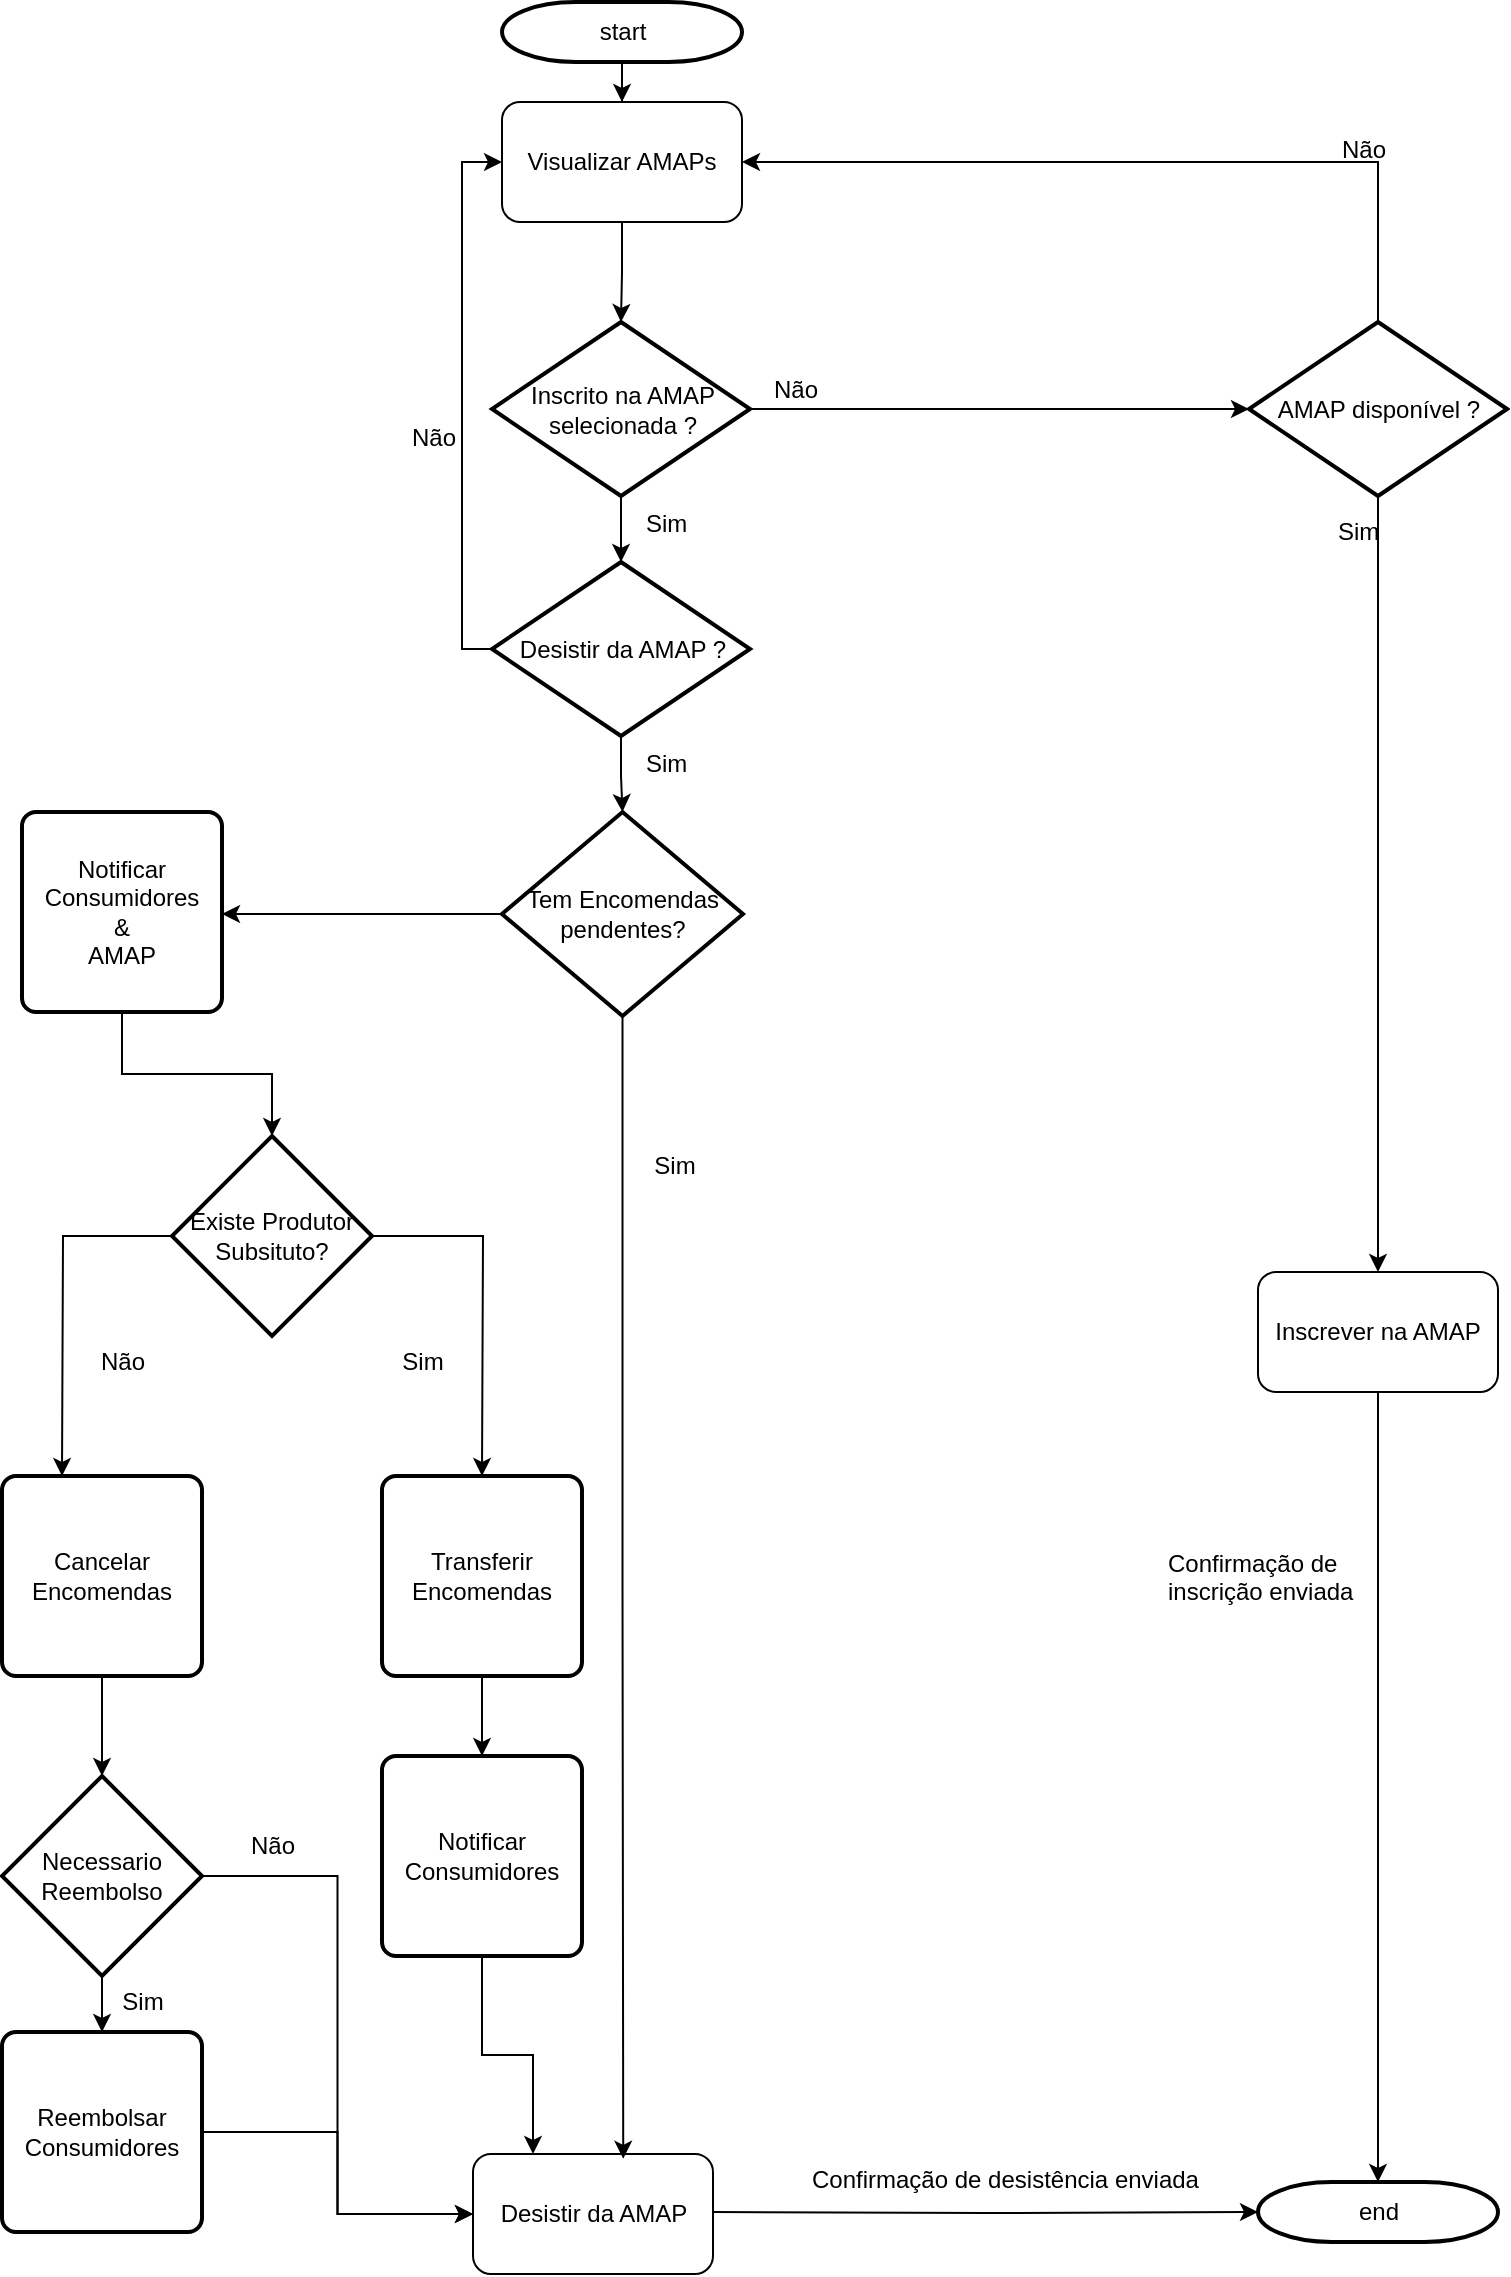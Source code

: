 <mxfile version="22.1.22" type="embed">
  <diagram name="Página-1" id="oFq5PPR85VRdoofsXlYv">
    <mxGraphModel dx="554" dy="559" grid="1" gridSize="10" guides="1" tooltips="1" connect="1" arrows="1" fold="1" page="1" pageScale="1" pageWidth="827" pageHeight="1169" math="0" shadow="0">
      <root>
        <mxCell id="0" />
        <mxCell id="1" parent="0" />
        <mxCell id="67" style="edgeStyle=orthogonalEdgeStyle;rounded=0;orthogonalLoop=1;jettySize=auto;html=1;entryX=0.5;entryY=0;entryDx=0;entryDy=0;" edge="1" parent="1" source="GKZXtmYRhP6YwUxVynPK-1" target="GKZXtmYRhP6YwUxVynPK-7">
          <mxGeometry relative="1" as="geometry" />
        </mxCell>
        <mxCell id="GKZXtmYRhP6YwUxVynPK-1" value="start" style="shape=mxgraph.flowchart.terminator;strokeWidth=2;gradientColor=none;gradientDirection=north;fontStyle=0;html=1;" parent="1" vertex="1">
          <mxGeometry x="260" y="10" width="120" height="30" as="geometry" />
        </mxCell>
        <mxCell id="GKZXtmYRhP6YwUxVynPK-5" value="Não" style="text;fontStyle=0;html=1;strokeColor=none;gradientColor=none;fillColor=none;strokeWidth=2;" parent="1" vertex="1">
          <mxGeometry x="394" y="190" width="40" height="26" as="geometry" />
        </mxCell>
        <mxCell id="GKZXtmYRhP6YwUxVynPK-6" value="end" style="shape=mxgraph.flowchart.terminator;strokeWidth=2;gradientColor=none;gradientDirection=north;fontStyle=0;html=1;" parent="1" vertex="1">
          <mxGeometry x="638" y="1100" width="120" height="30" as="geometry" />
        </mxCell>
        <mxCell id="66" style="edgeStyle=orthogonalEdgeStyle;rounded=0;orthogonalLoop=1;jettySize=auto;html=1;" edge="1" parent="1" source="GKZXtmYRhP6YwUxVynPK-7" target="GKZXtmYRhP6YwUxVynPK-8">
          <mxGeometry relative="1" as="geometry" />
        </mxCell>
        <mxCell id="GKZXtmYRhP6YwUxVynPK-7" value="Visualizar AMAPs" style="rounded=1;whiteSpace=wrap;html=1;" parent="1" vertex="1">
          <mxGeometry x="260" y="60" width="120" height="60" as="geometry" />
        </mxCell>
        <mxCell id="GKZXtmYRhP6YwUxVynPK-8" value="Inscrito na AMAP&lt;div&gt;selecionada ?&lt;/div&gt;" style="shape=mxgraph.flowchart.decision;strokeWidth=2;gradientColor=none;gradientDirection=north;fontStyle=0;html=1;" parent="1" vertex="1">
          <mxGeometry x="255" y="170" width="129" height="87" as="geometry" />
        </mxCell>
        <mxCell id="GKZXtmYRhP6YwUxVynPK-9" style="edgeStyle=orthogonalEdgeStyle;rounded=0;orthogonalLoop=1;jettySize=auto;html=1;exitX=0.5;exitY=0;exitDx=0;exitDy=0;exitPerimeter=0;entryX=1;entryY=0.5;entryDx=0;entryDy=0;" parent="1" source="GKZXtmYRhP6YwUxVynPK-11" target="GKZXtmYRhP6YwUxVynPK-7" edge="1">
          <mxGeometry relative="1" as="geometry" />
        </mxCell>
        <mxCell id="GKZXtmYRhP6YwUxVynPK-10" style="edgeStyle=orthogonalEdgeStyle;rounded=0;orthogonalLoop=1;jettySize=auto;html=1;entryX=0.5;entryY=0;entryDx=0;entryDy=0;" parent="1" source="GKZXtmYRhP6YwUxVynPK-11" target="GKZXtmYRhP6YwUxVynPK-40" edge="1">
          <mxGeometry relative="1" as="geometry">
            <mxPoint x="674.5" y="334" as="targetPoint" />
          </mxGeometry>
        </mxCell>
        <mxCell id="GKZXtmYRhP6YwUxVynPK-11" value="AMAP disponível ?" style="shape=mxgraph.flowchart.decision;strokeWidth=2;gradientColor=none;gradientDirection=north;fontStyle=0;html=1;" parent="1" vertex="1">
          <mxGeometry x="633.5" y="170" width="129" height="87" as="geometry" />
        </mxCell>
        <mxCell id="GKZXtmYRhP6YwUxVynPK-12" style="edgeStyle=orthogonalEdgeStyle;rounded=0;orthogonalLoop=1;jettySize=auto;html=1;exitX=1;exitY=0.5;exitDx=0;exitDy=0;exitPerimeter=0;entryX=0;entryY=0.5;entryDx=0;entryDy=0;entryPerimeter=0;" parent="1" source="GKZXtmYRhP6YwUxVynPK-8" target="GKZXtmYRhP6YwUxVynPK-11" edge="1">
          <mxGeometry relative="1" as="geometry" />
        </mxCell>
        <mxCell id="GKZXtmYRhP6YwUxVynPK-13" value="Sim" style="text;fontStyle=0;html=1;strokeColor=none;gradientColor=none;fillColor=none;strokeWidth=2;" parent="1" vertex="1">
          <mxGeometry x="330" y="257" width="40" height="26" as="geometry" />
        </mxCell>
        <mxCell id="GKZXtmYRhP6YwUxVynPK-14" value="Não" style="text;fontStyle=0;html=1;strokeColor=none;gradientColor=none;fillColor=none;strokeWidth=2;" parent="1" vertex="1">
          <mxGeometry x="678" y="70" width="40" height="26" as="geometry" />
        </mxCell>
        <mxCell id="GKZXtmYRhP6YwUxVynPK-15" value="Sim" style="text;fontStyle=0;html=1;strokeColor=none;gradientColor=none;fillColor=none;strokeWidth=2;" parent="1" vertex="1">
          <mxGeometry x="676" y="261" width="40" height="26" as="geometry" />
        </mxCell>
        <mxCell id="2" style="edgeStyle=orthogonalEdgeStyle;rounded=0;orthogonalLoop=1;jettySize=auto;html=1;" edge="1" parent="1" source="GKZXtmYRhP6YwUxVynPK-36" target="3">
          <mxGeometry relative="1" as="geometry">
            <mxPoint x="319.5" y="480" as="targetPoint" />
          </mxGeometry>
        </mxCell>
        <mxCell id="63" style="edgeStyle=orthogonalEdgeStyle;rounded=0;orthogonalLoop=1;jettySize=auto;html=1;entryX=0;entryY=0.5;entryDx=0;entryDy=0;" edge="1" parent="1" source="GKZXtmYRhP6YwUxVynPK-36" target="GKZXtmYRhP6YwUxVynPK-7">
          <mxGeometry relative="1" as="geometry">
            <mxPoint x="110" y="100" as="targetPoint" />
            <Array as="points">
              <mxPoint x="240" y="334" />
              <mxPoint x="240" y="90" />
            </Array>
          </mxGeometry>
        </mxCell>
        <mxCell id="GKZXtmYRhP6YwUxVynPK-36" value="Desistir da AMAP ?" style="shape=mxgraph.flowchart.decision;strokeWidth=2;gradientColor=none;gradientDirection=north;fontStyle=0;html=1;" parent="1" vertex="1">
          <mxGeometry x="255" y="290" width="129" height="87" as="geometry" />
        </mxCell>
        <mxCell id="GKZXtmYRhP6YwUxVynPK-39" value="Não" style="text;fontStyle=0;html=1;strokeColor=none;gradientColor=none;fillColor=none;strokeWidth=2;" parent="1" vertex="1">
          <mxGeometry x="213" y="214" width="40" height="26" as="geometry" />
        </mxCell>
        <mxCell id="GKZXtmYRhP6YwUxVynPK-40" value="Inscrever na AMAP" style="rounded=1;whiteSpace=wrap;html=1;" parent="1" vertex="1">
          <mxGeometry x="638" y="645" width="120" height="60" as="geometry" />
        </mxCell>
        <mxCell id="GKZXtmYRhP6YwUxVynPK-45" value="" style="edgeStyle=orthogonalEdgeStyle;rounded=0;orthogonalLoop=1;jettySize=auto;html=1;" parent="1" target="GKZXtmYRhP6YwUxVynPK-6" edge="1">
          <mxGeometry relative="1" as="geometry">
            <mxPoint x="365.5" y="1115" as="sourcePoint" />
          </mxGeometry>
        </mxCell>
        <mxCell id="GKZXtmYRhP6YwUxVynPK-41" value="Desistir da AMAP" style="rounded=1;whiteSpace=wrap;html=1;" parent="1" vertex="1">
          <mxGeometry x="245.5" y="1086" width="120" height="60" as="geometry" />
        </mxCell>
        <mxCell id="GKZXtmYRhP6YwUxVynPK-43" value="Sim" style="text;fontStyle=0;html=1;strokeColor=none;gradientColor=none;fillColor=none;strokeWidth=2;" parent="1" vertex="1">
          <mxGeometry x="330" y="377" width="40" height="26" as="geometry" />
        </mxCell>
        <mxCell id="GKZXtmYRhP6YwUxVynPK-44" style="edgeStyle=orthogonalEdgeStyle;rounded=0;orthogonalLoop=1;jettySize=auto;html=1;entryX=0.5;entryY=0;entryDx=0;entryDy=0;entryPerimeter=0;" parent="1" source="GKZXtmYRhP6YwUxVynPK-40" target="GKZXtmYRhP6YwUxVynPK-6" edge="1">
          <mxGeometry relative="1" as="geometry" />
        </mxCell>
        <mxCell id="GKZXtmYRhP6YwUxVynPK-46" value="Confirmação de&lt;div&gt;inscrição enviada&lt;/div&gt;" style="text;fontStyle=0;html=1;strokeColor=none;gradientColor=none;fillColor=none;strokeWidth=2;" parent="1" vertex="1">
          <mxGeometry x="591" y="777" width="40" height="26" as="geometry" />
        </mxCell>
        <mxCell id="GKZXtmYRhP6YwUxVynPK-47" value="Confirmação&amp;nbsp;&lt;span style=&quot;background-color: initial;&quot;&gt;de desistência&amp;nbsp;&lt;/span&gt;&lt;span style=&quot;background-color: initial;&quot;&gt;enviada&lt;/span&gt;&lt;span style=&quot;background-color: initial;&quot;&gt;&lt;br&gt;&lt;/span&gt;" style="text;fontStyle=0;html=1;strokeColor=none;gradientColor=none;fillColor=none;strokeWidth=2;" parent="1" vertex="1">
          <mxGeometry x="413" y="1085" width="200" height="40" as="geometry" />
        </mxCell>
        <mxCell id="5" style="edgeStyle=orthogonalEdgeStyle;rounded=0;orthogonalLoop=1;jettySize=auto;html=1;entryX=0.626;entryY=0.04;entryDx=0;entryDy=0;entryPerimeter=0;" edge="1" parent="1" source="3" target="GKZXtmYRhP6YwUxVynPK-41">
          <mxGeometry relative="1" as="geometry">
            <mxPoint x="320.25" y="557" as="targetPoint" />
          </mxGeometry>
        </mxCell>
        <mxCell id="33" style="edgeStyle=orthogonalEdgeStyle;rounded=0;orthogonalLoop=1;jettySize=auto;html=1;" edge="1" parent="1" source="3">
          <mxGeometry relative="1" as="geometry">
            <mxPoint x="120" y="466" as="targetPoint" />
          </mxGeometry>
        </mxCell>
        <mxCell id="3" value="Tem Encomendas pendentes?" style="strokeWidth=2;html=1;shape=mxgraph.flowchart.decision;whiteSpace=wrap;" vertex="1" parent="1">
          <mxGeometry x="260" y="415" width="120.5" height="102" as="geometry" />
        </mxCell>
        <mxCell id="32" value="Sim" style="text;html=1;align=center;verticalAlign=middle;resizable=0;points=[];autosize=1;strokeColor=none;fillColor=none;" vertex="1" parent="1">
          <mxGeometry x="325.5" y="577" width="40" height="30" as="geometry" />
        </mxCell>
        <mxCell id="35" value="Notificar&lt;br&gt;Consumidores&lt;br&gt;&amp;amp;&lt;br&gt;AMAP" style="rounded=1;whiteSpace=wrap;html=1;absoluteArcSize=1;arcSize=14;strokeWidth=2;" vertex="1" parent="1">
          <mxGeometry x="20" y="415" width="100" height="100" as="geometry" />
        </mxCell>
        <mxCell id="38" style="edgeStyle=orthogonalEdgeStyle;rounded=0;orthogonalLoop=1;jettySize=auto;html=1;" edge="1" parent="1" source="36">
          <mxGeometry relative="1" as="geometry">
            <mxPoint x="40" y="747" as="targetPoint" />
          </mxGeometry>
        </mxCell>
        <mxCell id="39" style="edgeStyle=orthogonalEdgeStyle;rounded=0;orthogonalLoop=1;jettySize=auto;html=1;" edge="1" parent="1" source="36">
          <mxGeometry relative="1" as="geometry">
            <mxPoint x="250" y="747" as="targetPoint" />
          </mxGeometry>
        </mxCell>
        <mxCell id="36" value="Existe Produtor Subsituto?" style="strokeWidth=2;html=1;shape=mxgraph.flowchart.decision;whiteSpace=wrap;" vertex="1" parent="1">
          <mxGeometry x="95" y="577" width="100" height="100" as="geometry" />
        </mxCell>
        <mxCell id="37" style="edgeStyle=orthogonalEdgeStyle;rounded=0;orthogonalLoop=1;jettySize=auto;html=1;entryX=0.5;entryY=0;entryDx=0;entryDy=0;entryPerimeter=0;" edge="1" parent="1" source="35" target="36">
          <mxGeometry relative="1" as="geometry" />
        </mxCell>
        <mxCell id="40" value="Não" style="text;html=1;align=center;verticalAlign=middle;resizable=0;points=[];autosize=1;strokeColor=none;fillColor=none;" vertex="1" parent="1">
          <mxGeometry x="45" y="675" width="50" height="30" as="geometry" />
        </mxCell>
        <mxCell id="42" value="Sim" style="text;html=1;align=center;verticalAlign=middle;resizable=0;points=[];autosize=1;strokeColor=none;fillColor=none;" vertex="1" parent="1">
          <mxGeometry x="200" y="675" width="40" height="30" as="geometry" />
        </mxCell>
        <mxCell id="48" style="edgeStyle=orthogonalEdgeStyle;rounded=0;orthogonalLoop=1;jettySize=auto;html=1;entryX=0.5;entryY=0;entryDx=0;entryDy=0;" edge="1" parent="1" source="43" target="47">
          <mxGeometry relative="1" as="geometry" />
        </mxCell>
        <mxCell id="43" value="Transferir Encomendas" style="rounded=1;whiteSpace=wrap;html=1;absoluteArcSize=1;arcSize=14;strokeWidth=2;" vertex="1" parent="1">
          <mxGeometry x="200" y="747" width="100" height="100" as="geometry" />
        </mxCell>
        <mxCell id="44" value="Cancelar Encomendas" style="rounded=1;whiteSpace=wrap;html=1;absoluteArcSize=1;arcSize=14;strokeWidth=2;" vertex="1" parent="1">
          <mxGeometry x="10" y="747" width="100" height="100" as="geometry" />
        </mxCell>
        <mxCell id="50" style="edgeStyle=orthogonalEdgeStyle;rounded=0;orthogonalLoop=1;jettySize=auto;html=1;entryX=0;entryY=0.5;entryDx=0;entryDy=0;" edge="1" parent="1" source="46" target="GKZXtmYRhP6YwUxVynPK-41">
          <mxGeometry relative="1" as="geometry" />
        </mxCell>
        <mxCell id="53" style="edgeStyle=orthogonalEdgeStyle;rounded=0;orthogonalLoop=1;jettySize=auto;html=1;entryX=0.5;entryY=0;entryDx=0;entryDy=0;" edge="1" parent="1" source="46" target="52">
          <mxGeometry relative="1" as="geometry" />
        </mxCell>
        <mxCell id="46" value="Necessario Reembolso" style="strokeWidth=2;html=1;shape=mxgraph.flowchart.decision;whiteSpace=wrap;" vertex="1" parent="1">
          <mxGeometry x="10" y="897" width="100" height="100" as="geometry" />
        </mxCell>
        <mxCell id="49" style="edgeStyle=orthogonalEdgeStyle;rounded=0;orthogonalLoop=1;jettySize=auto;html=1;entryX=0.25;entryY=0;entryDx=0;entryDy=0;" edge="1" parent="1" source="47" target="GKZXtmYRhP6YwUxVynPK-41">
          <mxGeometry relative="1" as="geometry" />
        </mxCell>
        <mxCell id="47" value="Notificar Consumidores" style="rounded=1;whiteSpace=wrap;html=1;absoluteArcSize=1;arcSize=14;strokeWidth=2;" vertex="1" parent="1">
          <mxGeometry x="200" y="887" width="100" height="100" as="geometry" />
        </mxCell>
        <mxCell id="51" value="Não" style="text;html=1;align=center;verticalAlign=middle;resizable=0;points=[];autosize=1;strokeColor=none;fillColor=none;" vertex="1" parent="1">
          <mxGeometry x="120" y="917" width="50" height="30" as="geometry" />
        </mxCell>
        <mxCell id="64" style="edgeStyle=orthogonalEdgeStyle;rounded=0;orthogonalLoop=1;jettySize=auto;html=1;entryX=0;entryY=0.5;entryDx=0;entryDy=0;" edge="1" parent="1" source="52" target="GKZXtmYRhP6YwUxVynPK-41">
          <mxGeometry relative="1" as="geometry" />
        </mxCell>
        <mxCell id="52" value="Reembolsar Consumidores" style="rounded=1;whiteSpace=wrap;html=1;absoluteArcSize=1;arcSize=14;strokeWidth=2;" vertex="1" parent="1">
          <mxGeometry x="10" y="1025" width="100" height="100" as="geometry" />
        </mxCell>
        <mxCell id="57" value="Sim" style="text;html=1;align=center;verticalAlign=middle;resizable=0;points=[];autosize=1;strokeColor=none;fillColor=none;" vertex="1" parent="1">
          <mxGeometry x="60" y="995" width="40" height="30" as="geometry" />
        </mxCell>
        <mxCell id="61" style="edgeStyle=orthogonalEdgeStyle;rounded=0;orthogonalLoop=1;jettySize=auto;html=1;entryX=0.5;entryY=0;entryDx=0;entryDy=0;entryPerimeter=0;" edge="1" parent="1" source="44" target="46">
          <mxGeometry relative="1" as="geometry" />
        </mxCell>
        <mxCell id="69" style="edgeStyle=orthogonalEdgeStyle;rounded=0;orthogonalLoop=1;jettySize=auto;html=1;entryX=0.5;entryY=0;entryDx=0;entryDy=0;entryPerimeter=0;" edge="1" parent="1" source="GKZXtmYRhP6YwUxVynPK-8" target="GKZXtmYRhP6YwUxVynPK-36">
          <mxGeometry relative="1" as="geometry" />
        </mxCell>
      </root>
    </mxGraphModel>
  </diagram>
</mxfile>
